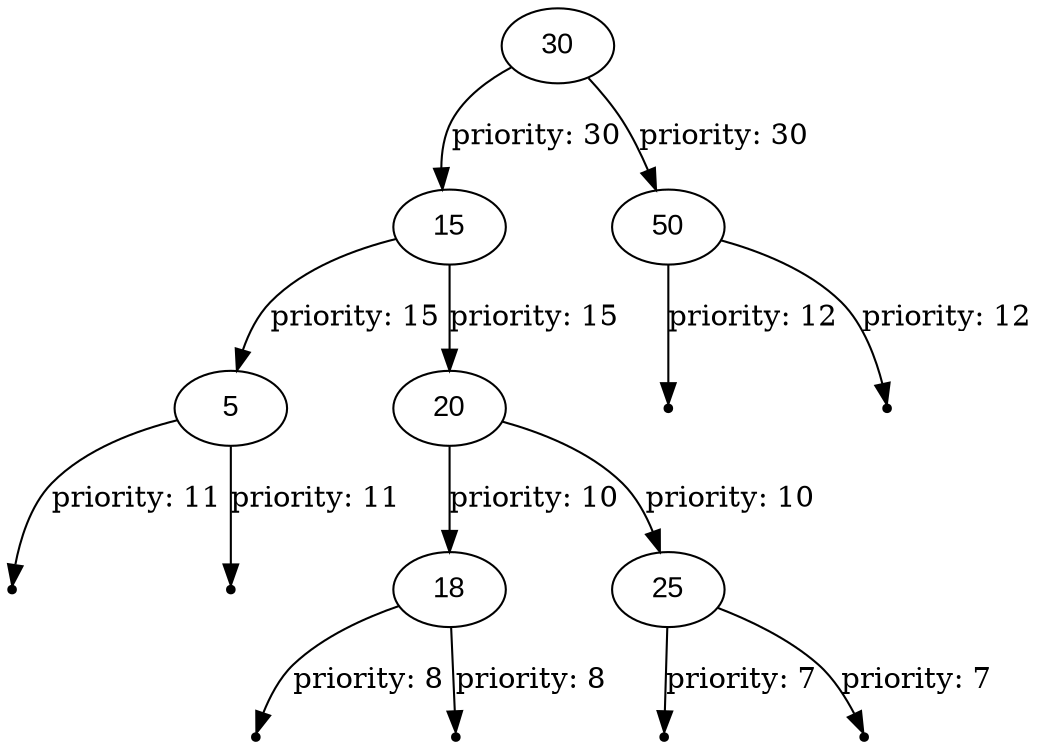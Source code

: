 digraph BinarySearchTree {
    node [fontname = "Arial"];
    30 -> 15 [label="priority: 30"];
    15 -> 5 [label="priority: 15"];
    null0[shape=point];
    5 -> null0 [label="priority: 11"];
    null1[shape=point];
    5 -> null1 [label="priority: 11"];
    15 -> 20 [label="priority: 15"];
    20 -> 18 [label="priority: 10"];
    null2[shape=point];
    18 -> null2 [label="priority: 8"];
    null3[shape=point];
    18 -> null3 [label="priority: 8"];
    20 -> 25 [label="priority: 10"];
    null4[shape=point];
    25 -> null4 [label="priority: 7"];
    null5[shape=point];
    25 -> null5 [label="priority: 7"];
    30 -> 50 [label="priority: 30"];
    null6[shape=point];
    50 -> null6 [label="priority: 12"];
    null7[shape=point];
    50 -> null7 [label="priority: 12"];
}